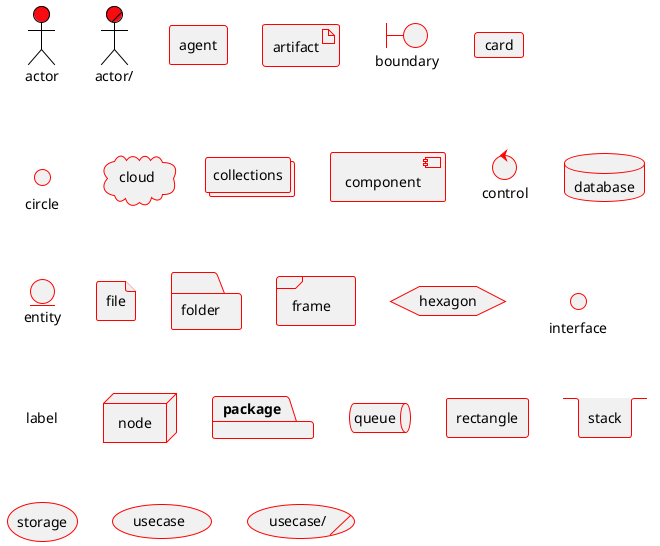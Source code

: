 
@startuml
<style>
  componentDiagram {
    ' BackGroundColor palegreen
    LineThickness 1
    LineColor red
  }
  actor {
    BackGroundColor #f80c12
    LineThickness 1
    LineColor black
  }
</style>
actor actor
actor/ "actor/"
agent agent
artifact artifact
boundary boundary
card card
circle circle
cloud cloud
collections collections
component component
control control
database database
entity entity
file file
folder folder
frame frame
hexagon hexagon
interface interface
label label
node node
package package
queue queue
rectangle rectangle
stack stack
storage storage
usecase usecase
usecase/ "usecase/"
@enduml